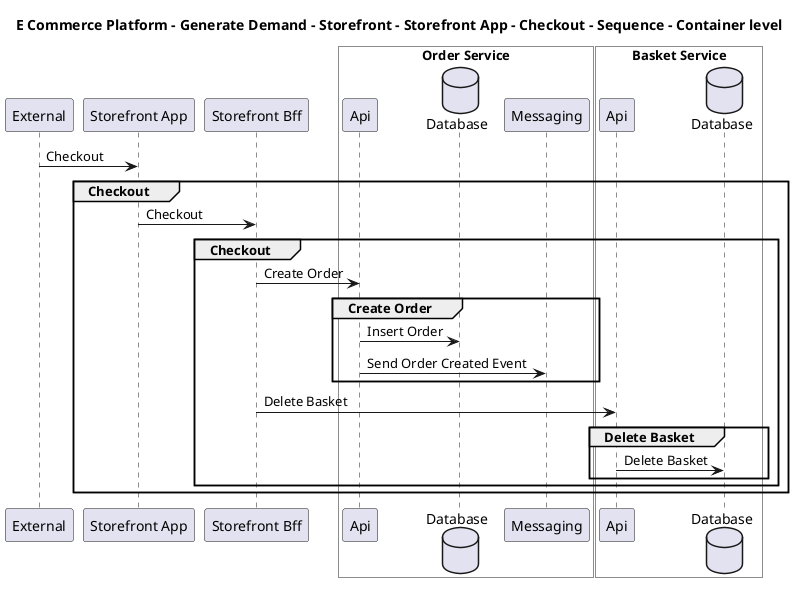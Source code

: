 @startuml

title E Commerce Platform - Generate Demand - Storefront - Storefront App - Checkout - Sequence - Container level

participant "External" as C4InterFlow.SoftwareSystems.ExternalSystem
participant "Storefront App" as ECommercePlatform.GenerateDemand.Storefront.SoftwareSystems.StorefrontApp
participant "Storefront Bff" as ECommercePlatform.GenerateDemand.Storefront.SoftwareSystems.StorefrontBff

box "Order Service" #White
    participant "Api" as ECommercePlatform.GenerateDemand.OrderManagement.SoftwareSystems.OrderService.Containers.Api
    database "Database" as ECommercePlatform.GenerateDemand.OrderManagement.SoftwareSystems.OrderService.Containers.Database
    participant "Messaging" as ECommercePlatform.GenerateDemand.OrderManagement.SoftwareSystems.OrderService.Containers.Messaging
end box


box "Basket Service" #White
    participant "Api" as ECommercePlatform.GenerateDemand.Basket.SoftwareSystems.BasketService.Containers.Api
    database "Database" as ECommercePlatform.GenerateDemand.Basket.SoftwareSystems.BasketService.Containers.Database
end box


C4InterFlow.SoftwareSystems.ExternalSystem -> ECommercePlatform.GenerateDemand.Storefront.SoftwareSystems.StorefrontApp : Checkout
group Checkout
ECommercePlatform.GenerateDemand.Storefront.SoftwareSystems.StorefrontApp -> ECommercePlatform.GenerateDemand.Storefront.SoftwareSystems.StorefrontBff : Checkout
group Checkout
ECommercePlatform.GenerateDemand.Storefront.SoftwareSystems.StorefrontBff -> ECommercePlatform.GenerateDemand.OrderManagement.SoftwareSystems.OrderService.Containers.Api : Create Order
group Create Order
ECommercePlatform.GenerateDemand.OrderManagement.SoftwareSystems.OrderService.Containers.Api -> ECommercePlatform.GenerateDemand.OrderManagement.SoftwareSystems.OrderService.Containers.Database : Insert Order
ECommercePlatform.GenerateDemand.OrderManagement.SoftwareSystems.OrderService.Containers.Api -> ECommercePlatform.GenerateDemand.OrderManagement.SoftwareSystems.OrderService.Containers.Messaging : Send Order Created Event
end
ECommercePlatform.GenerateDemand.Storefront.SoftwareSystems.StorefrontBff -> ECommercePlatform.GenerateDemand.Basket.SoftwareSystems.BasketService.Containers.Api : Delete Basket
group Delete Basket
ECommercePlatform.GenerateDemand.Basket.SoftwareSystems.BasketService.Containers.Api -> ECommercePlatform.GenerateDemand.Basket.SoftwareSystems.BasketService.Containers.Database : Delete Basket
end
end
end


@enduml
